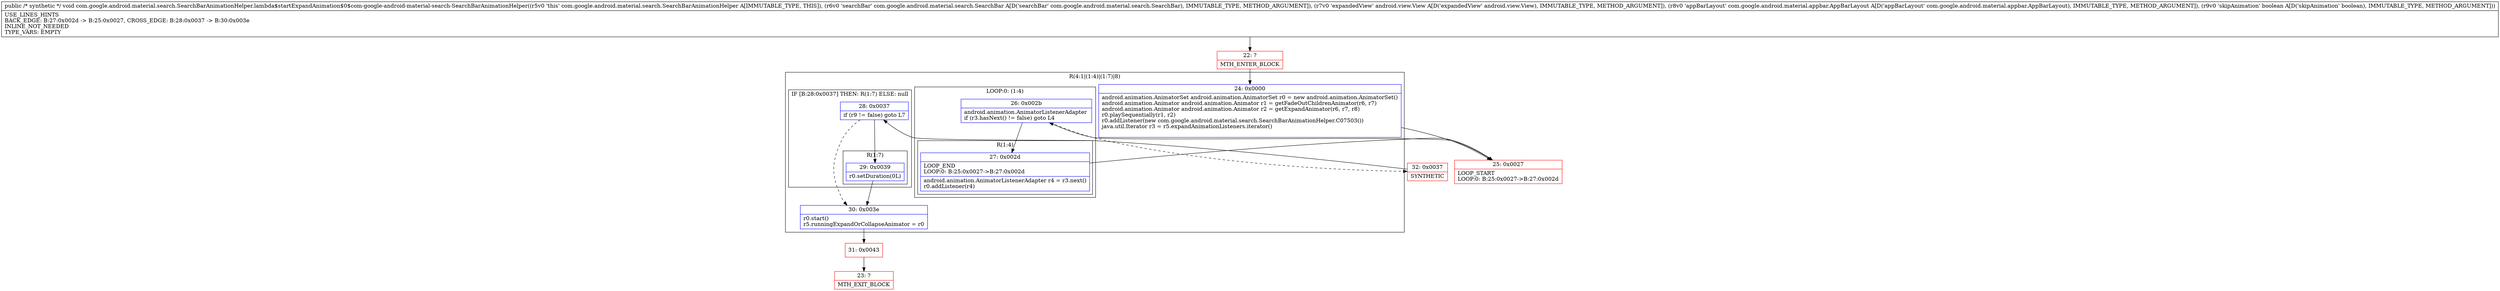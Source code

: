 digraph "CFG forcom.google.android.material.search.SearchBarAnimationHelper.lambda$startExpandAnimation$0$com\-google\-android\-material\-search\-SearchBarAnimationHelper(Lcom\/google\/android\/material\/search\/SearchBar;Landroid\/view\/View;Lcom\/google\/android\/material\/appbar\/AppBarLayout;Z)V" {
subgraph cluster_Region_105091710 {
label = "R(4:1|(1:4)|(1:7)|8)";
node [shape=record,color=blue];
Node_24 [shape=record,label="{24\:\ 0x0000|android.animation.AnimatorSet android.animation.AnimatorSet r0 = new android.animation.AnimatorSet()\landroid.animation.Animator android.animation.Animator r1 = getFadeOutChildrenAnimator(r6, r7)\landroid.animation.Animator android.animation.Animator r2 = getExpandAnimator(r6, r7, r8)\lr0.playSequentially(r1, r2)\lr0.addListener(new com.google.android.material.search.SearchBarAnimationHelper.C07503())\ljava.util.Iterator r3 = r5.expandAnimationListeners.iterator()\l\l}"];
subgraph cluster_LoopRegion_1700521361 {
label = "LOOP:0: (1:4)";
node [shape=record,color=blue];
Node_26 [shape=record,label="{26\:\ 0x002b|android.animation.AnimatorListenerAdapter \lif (r3.hasNext() != false) goto L4\l}"];
subgraph cluster_Region_1282960404 {
label = "R(1:4)";
node [shape=record,color=blue];
Node_27 [shape=record,label="{27\:\ 0x002d|LOOP_END\lLOOP:0: B:25:0x0027\-\>B:27:0x002d\l|android.animation.AnimatorListenerAdapter r4 = r3.next()\lr0.addListener(r4)\l}"];
}
}
subgraph cluster_IfRegion_1969795521 {
label = "IF [B:28:0x0037] THEN: R(1:7) ELSE: null";
node [shape=record,color=blue];
Node_28 [shape=record,label="{28\:\ 0x0037|if (r9 != false) goto L7\l}"];
subgraph cluster_Region_818255066 {
label = "R(1:7)";
node [shape=record,color=blue];
Node_29 [shape=record,label="{29\:\ 0x0039|r0.setDuration(0L)\l}"];
}
}
Node_30 [shape=record,label="{30\:\ 0x003e|r0.start()\lr5.runningExpandOrCollapseAnimator = r0\l}"];
}
Node_22 [shape=record,color=red,label="{22\:\ ?|MTH_ENTER_BLOCK\l}"];
Node_25 [shape=record,color=red,label="{25\:\ 0x0027|LOOP_START\lLOOP:0: B:25:0x0027\-\>B:27:0x002d\l}"];
Node_32 [shape=record,color=red,label="{32\:\ 0x0037|SYNTHETIC\l}"];
Node_31 [shape=record,color=red,label="{31\:\ 0x0043}"];
Node_23 [shape=record,color=red,label="{23\:\ ?|MTH_EXIT_BLOCK\l}"];
MethodNode[shape=record,label="{public \/* synthetic *\/ void com.google.android.material.search.SearchBarAnimationHelper.lambda$startExpandAnimation$0$com\-google\-android\-material\-search\-SearchBarAnimationHelper((r5v0 'this' com.google.android.material.search.SearchBarAnimationHelper A[IMMUTABLE_TYPE, THIS]), (r6v0 'searchBar' com.google.android.material.search.SearchBar A[D('searchBar' com.google.android.material.search.SearchBar), IMMUTABLE_TYPE, METHOD_ARGUMENT]), (r7v0 'expandedView' android.view.View A[D('expandedView' android.view.View), IMMUTABLE_TYPE, METHOD_ARGUMENT]), (r8v0 'appBarLayout' com.google.android.material.appbar.AppBarLayout A[D('appBarLayout' com.google.android.material.appbar.AppBarLayout), IMMUTABLE_TYPE, METHOD_ARGUMENT]), (r9v0 'skipAnimation' boolean A[D('skipAnimation' boolean), IMMUTABLE_TYPE, METHOD_ARGUMENT]))  | USE_LINES_HINTS\lBACK_EDGE: B:27:0x002d \-\> B:25:0x0027, CROSS_EDGE: B:28:0x0037 \-\> B:30:0x003e\lINLINE_NOT_NEEDED\lTYPE_VARS: EMPTY\l}"];
MethodNode -> Node_22;Node_24 -> Node_25;
Node_26 -> Node_27;
Node_26 -> Node_32[style=dashed];
Node_27 -> Node_25;
Node_28 -> Node_29;
Node_28 -> Node_30[style=dashed];
Node_29 -> Node_30;
Node_30 -> Node_31;
Node_22 -> Node_24;
Node_25 -> Node_26;
Node_32 -> Node_28;
Node_31 -> Node_23;
}

